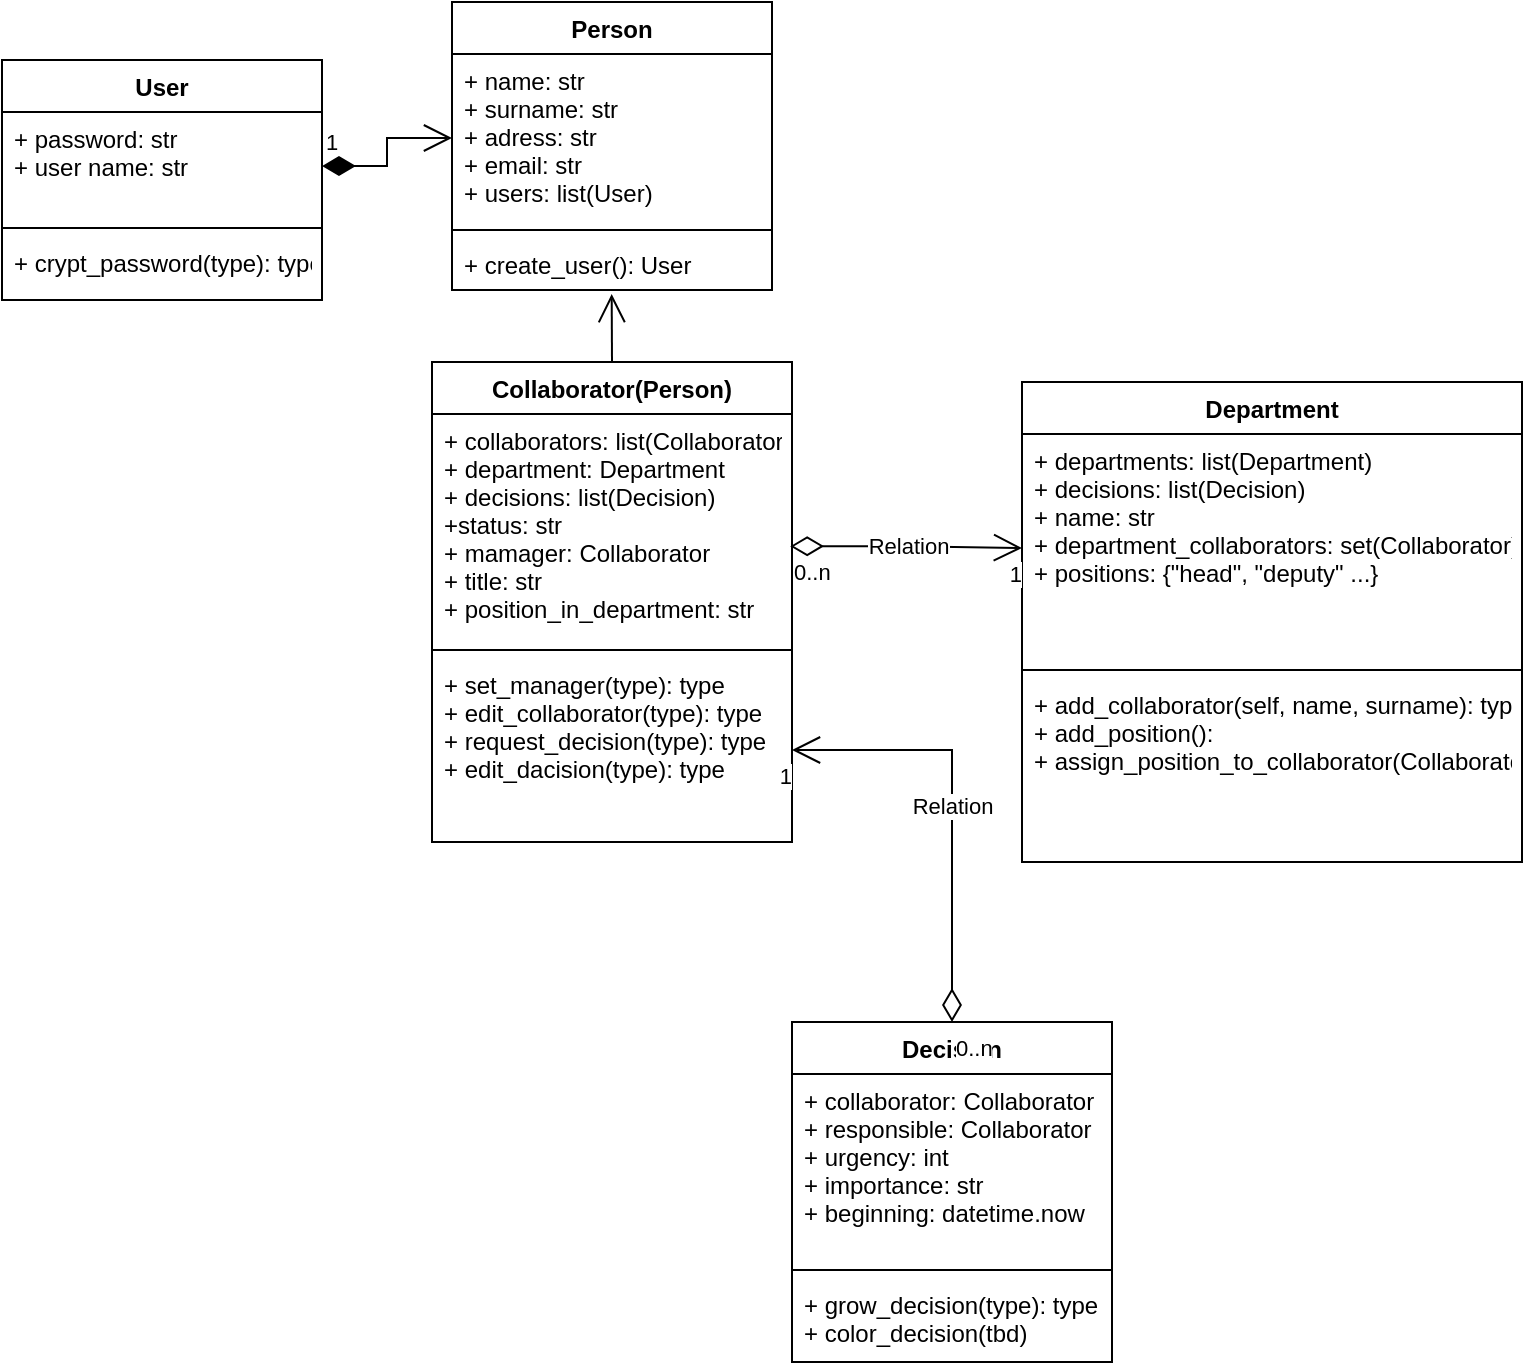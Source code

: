 <mxfile version="15.7.3" type="github">
  <diagram name="Page-1" id="c4acf3e9-155e-7222-9cf6-157b1a14988f">
    <mxGraphModel dx="920" dy="513" grid="1" gridSize="10" guides="1" tooltips="1" connect="1" arrows="1" fold="1" page="1" pageScale="1" pageWidth="850" pageHeight="1100" math="0" shadow="0">
      <root>
        <mxCell id="0" />
        <mxCell id="1" parent="0" />
        <mxCell id="4dG-tuDiHKRdlWogkMYx-1" value="Collaborator(Person)" style="swimlane;fontStyle=1;align=center;verticalAlign=top;childLayout=stackLayout;horizontal=1;startSize=26;horizontalStack=0;resizeParent=1;resizeParentMax=0;resizeLast=0;collapsible=1;marginBottom=0;" vertex="1" parent="1">
          <mxGeometry x="235" y="220" width="180" height="240" as="geometry" />
        </mxCell>
        <mxCell id="4dG-tuDiHKRdlWogkMYx-2" value="+ collaborators: list(Collaborator)&#xa;+ department: Department&#xa;+ decisions: list(Decision)&#xa;+status: str&#xa;+ mamager: Collaborator&#xa;+ title: str&#xa;+ position_in_department: str&#xa;&#xa;&#xa;" style="text;strokeColor=none;fillColor=none;align=left;verticalAlign=top;spacingLeft=4;spacingRight=4;overflow=hidden;rotatable=0;points=[[0,0.5],[1,0.5]];portConstraint=eastwest;" vertex="1" parent="4dG-tuDiHKRdlWogkMYx-1">
          <mxGeometry y="26" width="180" height="114" as="geometry" />
        </mxCell>
        <mxCell id="4dG-tuDiHKRdlWogkMYx-3" value="" style="line;strokeWidth=1;fillColor=none;align=left;verticalAlign=middle;spacingTop=-1;spacingLeft=3;spacingRight=3;rotatable=0;labelPosition=right;points=[];portConstraint=eastwest;" vertex="1" parent="4dG-tuDiHKRdlWogkMYx-1">
          <mxGeometry y="140" width="180" height="8" as="geometry" />
        </mxCell>
        <mxCell id="4dG-tuDiHKRdlWogkMYx-4" value="+ set_manager(type): type&#xa;+ edit_collaborator(type): type&#xa;+ request_decision(type): type&#xa;+ edit_dacision(type): type" style="text;strokeColor=none;fillColor=none;align=left;verticalAlign=top;spacingLeft=4;spacingRight=4;overflow=hidden;rotatable=0;points=[[0,0.5],[1,0.5]];portConstraint=eastwest;" vertex="1" parent="4dG-tuDiHKRdlWogkMYx-1">
          <mxGeometry y="148" width="180" height="92" as="geometry" />
        </mxCell>
        <mxCell id="4dG-tuDiHKRdlWogkMYx-6" value="Department" style="swimlane;fontStyle=1;align=center;verticalAlign=top;childLayout=stackLayout;horizontal=1;startSize=26;horizontalStack=0;resizeParent=1;resizeParentMax=0;resizeLast=0;collapsible=1;marginBottom=0;" vertex="1" parent="1">
          <mxGeometry x="530" y="230" width="250" height="240" as="geometry" />
        </mxCell>
        <mxCell id="4dG-tuDiHKRdlWogkMYx-7" value="+ departments: list(Department)&#xa;+ decisions: list(Decision)&#xa;+ name: str&#xa;+ department_collaborators: set(Collaborator)&#xa;+ positions: {&quot;head&quot;, &quot;deputy&quot; ...}&#xa;&#xa;&#xa;" style="text;strokeColor=none;fillColor=none;align=left;verticalAlign=top;spacingLeft=4;spacingRight=4;overflow=hidden;rotatable=0;points=[[0,0.5],[1,0.5]];portConstraint=eastwest;" vertex="1" parent="4dG-tuDiHKRdlWogkMYx-6">
          <mxGeometry y="26" width="250" height="114" as="geometry" />
        </mxCell>
        <mxCell id="4dG-tuDiHKRdlWogkMYx-8" value="" style="line;strokeWidth=1;fillColor=none;align=left;verticalAlign=middle;spacingTop=-1;spacingLeft=3;spacingRight=3;rotatable=0;labelPosition=right;points=[];portConstraint=eastwest;" vertex="1" parent="4dG-tuDiHKRdlWogkMYx-6">
          <mxGeometry y="140" width="250" height="8" as="geometry" />
        </mxCell>
        <mxCell id="4dG-tuDiHKRdlWogkMYx-9" value="+ add_collaborator(self, name, surname): type&#xa;+ add_position():&#xa;+ assign_position_to_collaborator(Collaborator, position)" style="text;strokeColor=none;fillColor=none;align=left;verticalAlign=top;spacingLeft=4;spacingRight=4;overflow=hidden;rotatable=0;points=[[0,0.5],[1,0.5]];portConstraint=eastwest;" vertex="1" parent="4dG-tuDiHKRdlWogkMYx-6">
          <mxGeometry y="148" width="250" height="92" as="geometry" />
        </mxCell>
        <mxCell id="4dG-tuDiHKRdlWogkMYx-12" value="Person" style="swimlane;fontStyle=1;align=center;verticalAlign=top;childLayout=stackLayout;horizontal=1;startSize=26;horizontalStack=0;resizeParent=1;resizeParentMax=0;resizeLast=0;collapsible=1;marginBottom=0;" vertex="1" parent="1">
          <mxGeometry x="245" y="40" width="160" height="144" as="geometry" />
        </mxCell>
        <mxCell id="4dG-tuDiHKRdlWogkMYx-13" value="+ name: str&#xa;+ surname: str&#xa;+ adress: str&#xa;+ email: str&#xa;+ users: list(User)&#xa;" style="text;strokeColor=none;fillColor=none;align=left;verticalAlign=top;spacingLeft=4;spacingRight=4;overflow=hidden;rotatable=0;points=[[0,0.5],[1,0.5]];portConstraint=eastwest;" vertex="1" parent="4dG-tuDiHKRdlWogkMYx-12">
          <mxGeometry y="26" width="160" height="84" as="geometry" />
        </mxCell>
        <mxCell id="4dG-tuDiHKRdlWogkMYx-14" value="" style="line;strokeWidth=1;fillColor=none;align=left;verticalAlign=middle;spacingTop=-1;spacingLeft=3;spacingRight=3;rotatable=0;labelPosition=right;points=[];portConstraint=eastwest;" vertex="1" parent="4dG-tuDiHKRdlWogkMYx-12">
          <mxGeometry y="110" width="160" height="8" as="geometry" />
        </mxCell>
        <mxCell id="4dG-tuDiHKRdlWogkMYx-15" value="+ create_user(): User" style="text;strokeColor=none;fillColor=none;align=left;verticalAlign=top;spacingLeft=4;spacingRight=4;overflow=hidden;rotatable=0;points=[[0,0.5],[1,0.5]];portConstraint=eastwest;" vertex="1" parent="4dG-tuDiHKRdlWogkMYx-12">
          <mxGeometry y="118" width="160" height="26" as="geometry" />
        </mxCell>
        <mxCell id="4dG-tuDiHKRdlWogkMYx-16" value="" style="endArrow=open;endFill=1;endSize=12;html=1;rounded=0;entryX=0.499;entryY=1.078;entryDx=0;entryDy=0;entryPerimeter=0;exitX=0.5;exitY=0;exitDx=0;exitDy=0;" edge="1" parent="1" source="4dG-tuDiHKRdlWogkMYx-1" target="4dG-tuDiHKRdlWogkMYx-15">
          <mxGeometry width="160" relative="1" as="geometry">
            <mxPoint x="310" y="230" as="sourcePoint" />
            <mxPoint x="470" y="270" as="targetPoint" />
          </mxGeometry>
        </mxCell>
        <mxCell id="4dG-tuDiHKRdlWogkMYx-17" value="Decision" style="swimlane;fontStyle=1;align=center;verticalAlign=top;childLayout=stackLayout;horizontal=1;startSize=26;horizontalStack=0;resizeParent=1;resizeParentMax=0;resizeLast=0;collapsible=1;marginBottom=0;" vertex="1" parent="1">
          <mxGeometry x="415" y="550" width="160" height="170" as="geometry" />
        </mxCell>
        <mxCell id="4dG-tuDiHKRdlWogkMYx-18" value="+ collaborator: Collaborator&#xa;+ responsible: Collaborator&#xa;+ urgency: int&#xa;+ importance: str&#xa;+ beginning: datetime.now" style="text;strokeColor=none;fillColor=none;align=left;verticalAlign=top;spacingLeft=4;spacingRight=4;overflow=hidden;rotatable=0;points=[[0,0.5],[1,0.5]];portConstraint=eastwest;" vertex="1" parent="4dG-tuDiHKRdlWogkMYx-17">
          <mxGeometry y="26" width="160" height="94" as="geometry" />
        </mxCell>
        <mxCell id="4dG-tuDiHKRdlWogkMYx-19" value="" style="line;strokeWidth=1;fillColor=none;align=left;verticalAlign=middle;spacingTop=-1;spacingLeft=3;spacingRight=3;rotatable=0;labelPosition=right;points=[];portConstraint=eastwest;" vertex="1" parent="4dG-tuDiHKRdlWogkMYx-17">
          <mxGeometry y="120" width="160" height="8" as="geometry" />
        </mxCell>
        <mxCell id="4dG-tuDiHKRdlWogkMYx-20" value="+ grow_decision(type): type&#xa;+ color_decision(tbd)" style="text;strokeColor=none;fillColor=none;align=left;verticalAlign=top;spacingLeft=4;spacingRight=4;overflow=hidden;rotatable=0;points=[[0,0.5],[1,0.5]];portConstraint=eastwest;" vertex="1" parent="4dG-tuDiHKRdlWogkMYx-17">
          <mxGeometry y="128" width="160" height="42" as="geometry" />
        </mxCell>
        <mxCell id="4dG-tuDiHKRdlWogkMYx-21" value="Relation" style="endArrow=open;html=1;endSize=12;startArrow=diamondThin;startSize=14;startFill=0;edgeStyle=orthogonalEdgeStyle;rounded=0;exitX=0.995;exitY=0.58;exitDx=0;exitDy=0;exitPerimeter=0;" edge="1" parent="1" source="4dG-tuDiHKRdlWogkMYx-2" target="4dG-tuDiHKRdlWogkMYx-7">
          <mxGeometry relative="1" as="geometry">
            <mxPoint x="440" y="313" as="sourcePoint" />
            <mxPoint x="470" y="390" as="targetPoint" />
          </mxGeometry>
        </mxCell>
        <mxCell id="4dG-tuDiHKRdlWogkMYx-22" value="0..n" style="edgeLabel;resizable=0;html=1;align=left;verticalAlign=top;" connectable="0" vertex="1" parent="4dG-tuDiHKRdlWogkMYx-21">
          <mxGeometry x="-1" relative="1" as="geometry" />
        </mxCell>
        <mxCell id="4dG-tuDiHKRdlWogkMYx-23" value="1" style="edgeLabel;resizable=0;html=1;align=right;verticalAlign=top;" connectable="0" vertex="1" parent="4dG-tuDiHKRdlWogkMYx-21">
          <mxGeometry x="1" relative="1" as="geometry" />
        </mxCell>
        <mxCell id="4dG-tuDiHKRdlWogkMYx-30" value="Relation" style="endArrow=open;html=1;endSize=12;startArrow=diamondThin;startSize=14;startFill=0;edgeStyle=orthogonalEdgeStyle;rounded=0;exitX=0.5;exitY=0;exitDx=0;exitDy=0;entryX=1;entryY=0.5;entryDx=0;entryDy=0;" edge="1" parent="1" source="4dG-tuDiHKRdlWogkMYx-17" target="4dG-tuDiHKRdlWogkMYx-4">
          <mxGeometry relative="1" as="geometry">
            <mxPoint x="160" y="540" as="sourcePoint" />
            <mxPoint x="315" y="490" as="targetPoint" />
          </mxGeometry>
        </mxCell>
        <mxCell id="4dG-tuDiHKRdlWogkMYx-31" value="0..n" style="edgeLabel;resizable=0;html=1;align=left;verticalAlign=top;" connectable="0" vertex="1" parent="4dG-tuDiHKRdlWogkMYx-30">
          <mxGeometry x="-1" relative="1" as="geometry" />
        </mxCell>
        <mxCell id="4dG-tuDiHKRdlWogkMYx-32" value="1" style="edgeLabel;resizable=0;html=1;align=right;verticalAlign=top;" connectable="0" vertex="1" parent="4dG-tuDiHKRdlWogkMYx-30">
          <mxGeometry x="1" relative="1" as="geometry" />
        </mxCell>
        <mxCell id="4dG-tuDiHKRdlWogkMYx-33" value="User" style="swimlane;fontStyle=1;align=center;verticalAlign=top;childLayout=stackLayout;horizontal=1;startSize=26;horizontalStack=0;resizeParent=1;resizeParentMax=0;resizeLast=0;collapsible=1;marginBottom=0;" vertex="1" parent="1">
          <mxGeometry x="20" y="69" width="160" height="120" as="geometry" />
        </mxCell>
        <mxCell id="4dG-tuDiHKRdlWogkMYx-34" value="+ password: str&#xa;+ user name: str" style="text;strokeColor=none;fillColor=none;align=left;verticalAlign=top;spacingLeft=4;spacingRight=4;overflow=hidden;rotatable=0;points=[[0,0.5],[1,0.5]];portConstraint=eastwest;" vertex="1" parent="4dG-tuDiHKRdlWogkMYx-33">
          <mxGeometry y="26" width="160" height="54" as="geometry" />
        </mxCell>
        <mxCell id="4dG-tuDiHKRdlWogkMYx-35" value="" style="line;strokeWidth=1;fillColor=none;align=left;verticalAlign=middle;spacingTop=-1;spacingLeft=3;spacingRight=3;rotatable=0;labelPosition=right;points=[];portConstraint=eastwest;" vertex="1" parent="4dG-tuDiHKRdlWogkMYx-33">
          <mxGeometry y="80" width="160" height="8" as="geometry" />
        </mxCell>
        <mxCell id="4dG-tuDiHKRdlWogkMYx-36" value="+ crypt_password(type): type" style="text;strokeColor=none;fillColor=none;align=left;verticalAlign=top;spacingLeft=4;spacingRight=4;overflow=hidden;rotatable=0;points=[[0,0.5],[1,0.5]];portConstraint=eastwest;" vertex="1" parent="4dG-tuDiHKRdlWogkMYx-33">
          <mxGeometry y="88" width="160" height="32" as="geometry" />
        </mxCell>
        <mxCell id="4dG-tuDiHKRdlWogkMYx-37" value="1" style="endArrow=open;html=1;endSize=12;startArrow=diamondThin;startSize=14;startFill=1;edgeStyle=orthogonalEdgeStyle;align=left;verticalAlign=bottom;rounded=0;entryX=0;entryY=0.5;entryDx=0;entryDy=0;exitX=1;exitY=0.5;exitDx=0;exitDy=0;" edge="1" parent="1" source="4dG-tuDiHKRdlWogkMYx-34" target="4dG-tuDiHKRdlWogkMYx-13">
          <mxGeometry x="-1" y="3" relative="1" as="geometry">
            <mxPoint x="40" y="184" as="sourcePoint" />
            <mxPoint x="200" y="184" as="targetPoint" />
          </mxGeometry>
        </mxCell>
      </root>
    </mxGraphModel>
  </diagram>
</mxfile>

